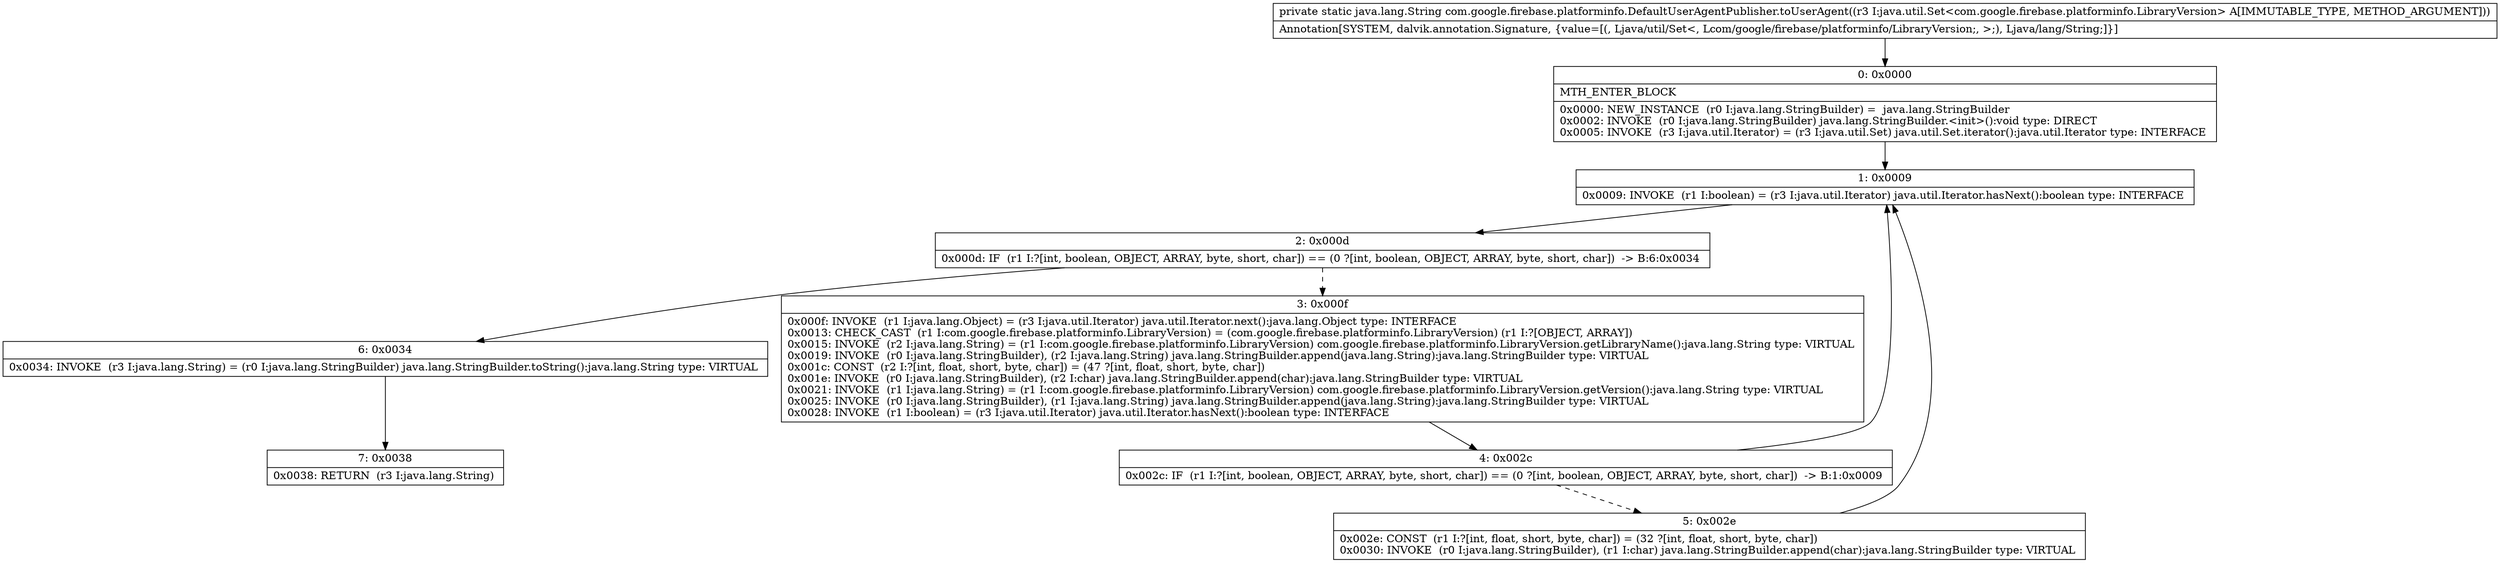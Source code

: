 digraph "CFG forcom.google.firebase.platforminfo.DefaultUserAgentPublisher.toUserAgent(Ljava\/util\/Set;)Ljava\/lang\/String;" {
Node_0 [shape=record,label="{0\:\ 0x0000|MTH_ENTER_BLOCK\l|0x0000: NEW_INSTANCE  (r0 I:java.lang.StringBuilder) =  java.lang.StringBuilder \l0x0002: INVOKE  (r0 I:java.lang.StringBuilder) java.lang.StringBuilder.\<init\>():void type: DIRECT \l0x0005: INVOKE  (r3 I:java.util.Iterator) = (r3 I:java.util.Set) java.util.Set.iterator():java.util.Iterator type: INTERFACE \l}"];
Node_1 [shape=record,label="{1\:\ 0x0009|0x0009: INVOKE  (r1 I:boolean) = (r3 I:java.util.Iterator) java.util.Iterator.hasNext():boolean type: INTERFACE \l}"];
Node_2 [shape=record,label="{2\:\ 0x000d|0x000d: IF  (r1 I:?[int, boolean, OBJECT, ARRAY, byte, short, char]) == (0 ?[int, boolean, OBJECT, ARRAY, byte, short, char])  \-\> B:6:0x0034 \l}"];
Node_3 [shape=record,label="{3\:\ 0x000f|0x000f: INVOKE  (r1 I:java.lang.Object) = (r3 I:java.util.Iterator) java.util.Iterator.next():java.lang.Object type: INTERFACE \l0x0013: CHECK_CAST  (r1 I:com.google.firebase.platforminfo.LibraryVersion) = (com.google.firebase.platforminfo.LibraryVersion) (r1 I:?[OBJECT, ARRAY]) \l0x0015: INVOKE  (r2 I:java.lang.String) = (r1 I:com.google.firebase.platforminfo.LibraryVersion) com.google.firebase.platforminfo.LibraryVersion.getLibraryName():java.lang.String type: VIRTUAL \l0x0019: INVOKE  (r0 I:java.lang.StringBuilder), (r2 I:java.lang.String) java.lang.StringBuilder.append(java.lang.String):java.lang.StringBuilder type: VIRTUAL \l0x001c: CONST  (r2 I:?[int, float, short, byte, char]) = (47 ?[int, float, short, byte, char]) \l0x001e: INVOKE  (r0 I:java.lang.StringBuilder), (r2 I:char) java.lang.StringBuilder.append(char):java.lang.StringBuilder type: VIRTUAL \l0x0021: INVOKE  (r1 I:java.lang.String) = (r1 I:com.google.firebase.platforminfo.LibraryVersion) com.google.firebase.platforminfo.LibraryVersion.getVersion():java.lang.String type: VIRTUAL \l0x0025: INVOKE  (r0 I:java.lang.StringBuilder), (r1 I:java.lang.String) java.lang.StringBuilder.append(java.lang.String):java.lang.StringBuilder type: VIRTUAL \l0x0028: INVOKE  (r1 I:boolean) = (r3 I:java.util.Iterator) java.util.Iterator.hasNext():boolean type: INTERFACE \l}"];
Node_4 [shape=record,label="{4\:\ 0x002c|0x002c: IF  (r1 I:?[int, boolean, OBJECT, ARRAY, byte, short, char]) == (0 ?[int, boolean, OBJECT, ARRAY, byte, short, char])  \-\> B:1:0x0009 \l}"];
Node_5 [shape=record,label="{5\:\ 0x002e|0x002e: CONST  (r1 I:?[int, float, short, byte, char]) = (32 ?[int, float, short, byte, char]) \l0x0030: INVOKE  (r0 I:java.lang.StringBuilder), (r1 I:char) java.lang.StringBuilder.append(char):java.lang.StringBuilder type: VIRTUAL \l}"];
Node_6 [shape=record,label="{6\:\ 0x0034|0x0034: INVOKE  (r3 I:java.lang.String) = (r0 I:java.lang.StringBuilder) java.lang.StringBuilder.toString():java.lang.String type: VIRTUAL \l}"];
Node_7 [shape=record,label="{7\:\ 0x0038|0x0038: RETURN  (r3 I:java.lang.String) \l}"];
MethodNode[shape=record,label="{private static java.lang.String com.google.firebase.platforminfo.DefaultUserAgentPublisher.toUserAgent((r3 I:java.util.Set\<com.google.firebase.platforminfo.LibraryVersion\> A[IMMUTABLE_TYPE, METHOD_ARGUMENT]))  | Annotation[SYSTEM, dalvik.annotation.Signature, \{value=[(, Ljava\/util\/Set\<, Lcom\/google\/firebase\/platforminfo\/LibraryVersion;, \>;), Ljava\/lang\/String;]\}]\l}"];
MethodNode -> Node_0;
Node_0 -> Node_1;
Node_1 -> Node_2;
Node_2 -> Node_3[style=dashed];
Node_2 -> Node_6;
Node_3 -> Node_4;
Node_4 -> Node_1;
Node_4 -> Node_5[style=dashed];
Node_5 -> Node_1;
Node_6 -> Node_7;
}

